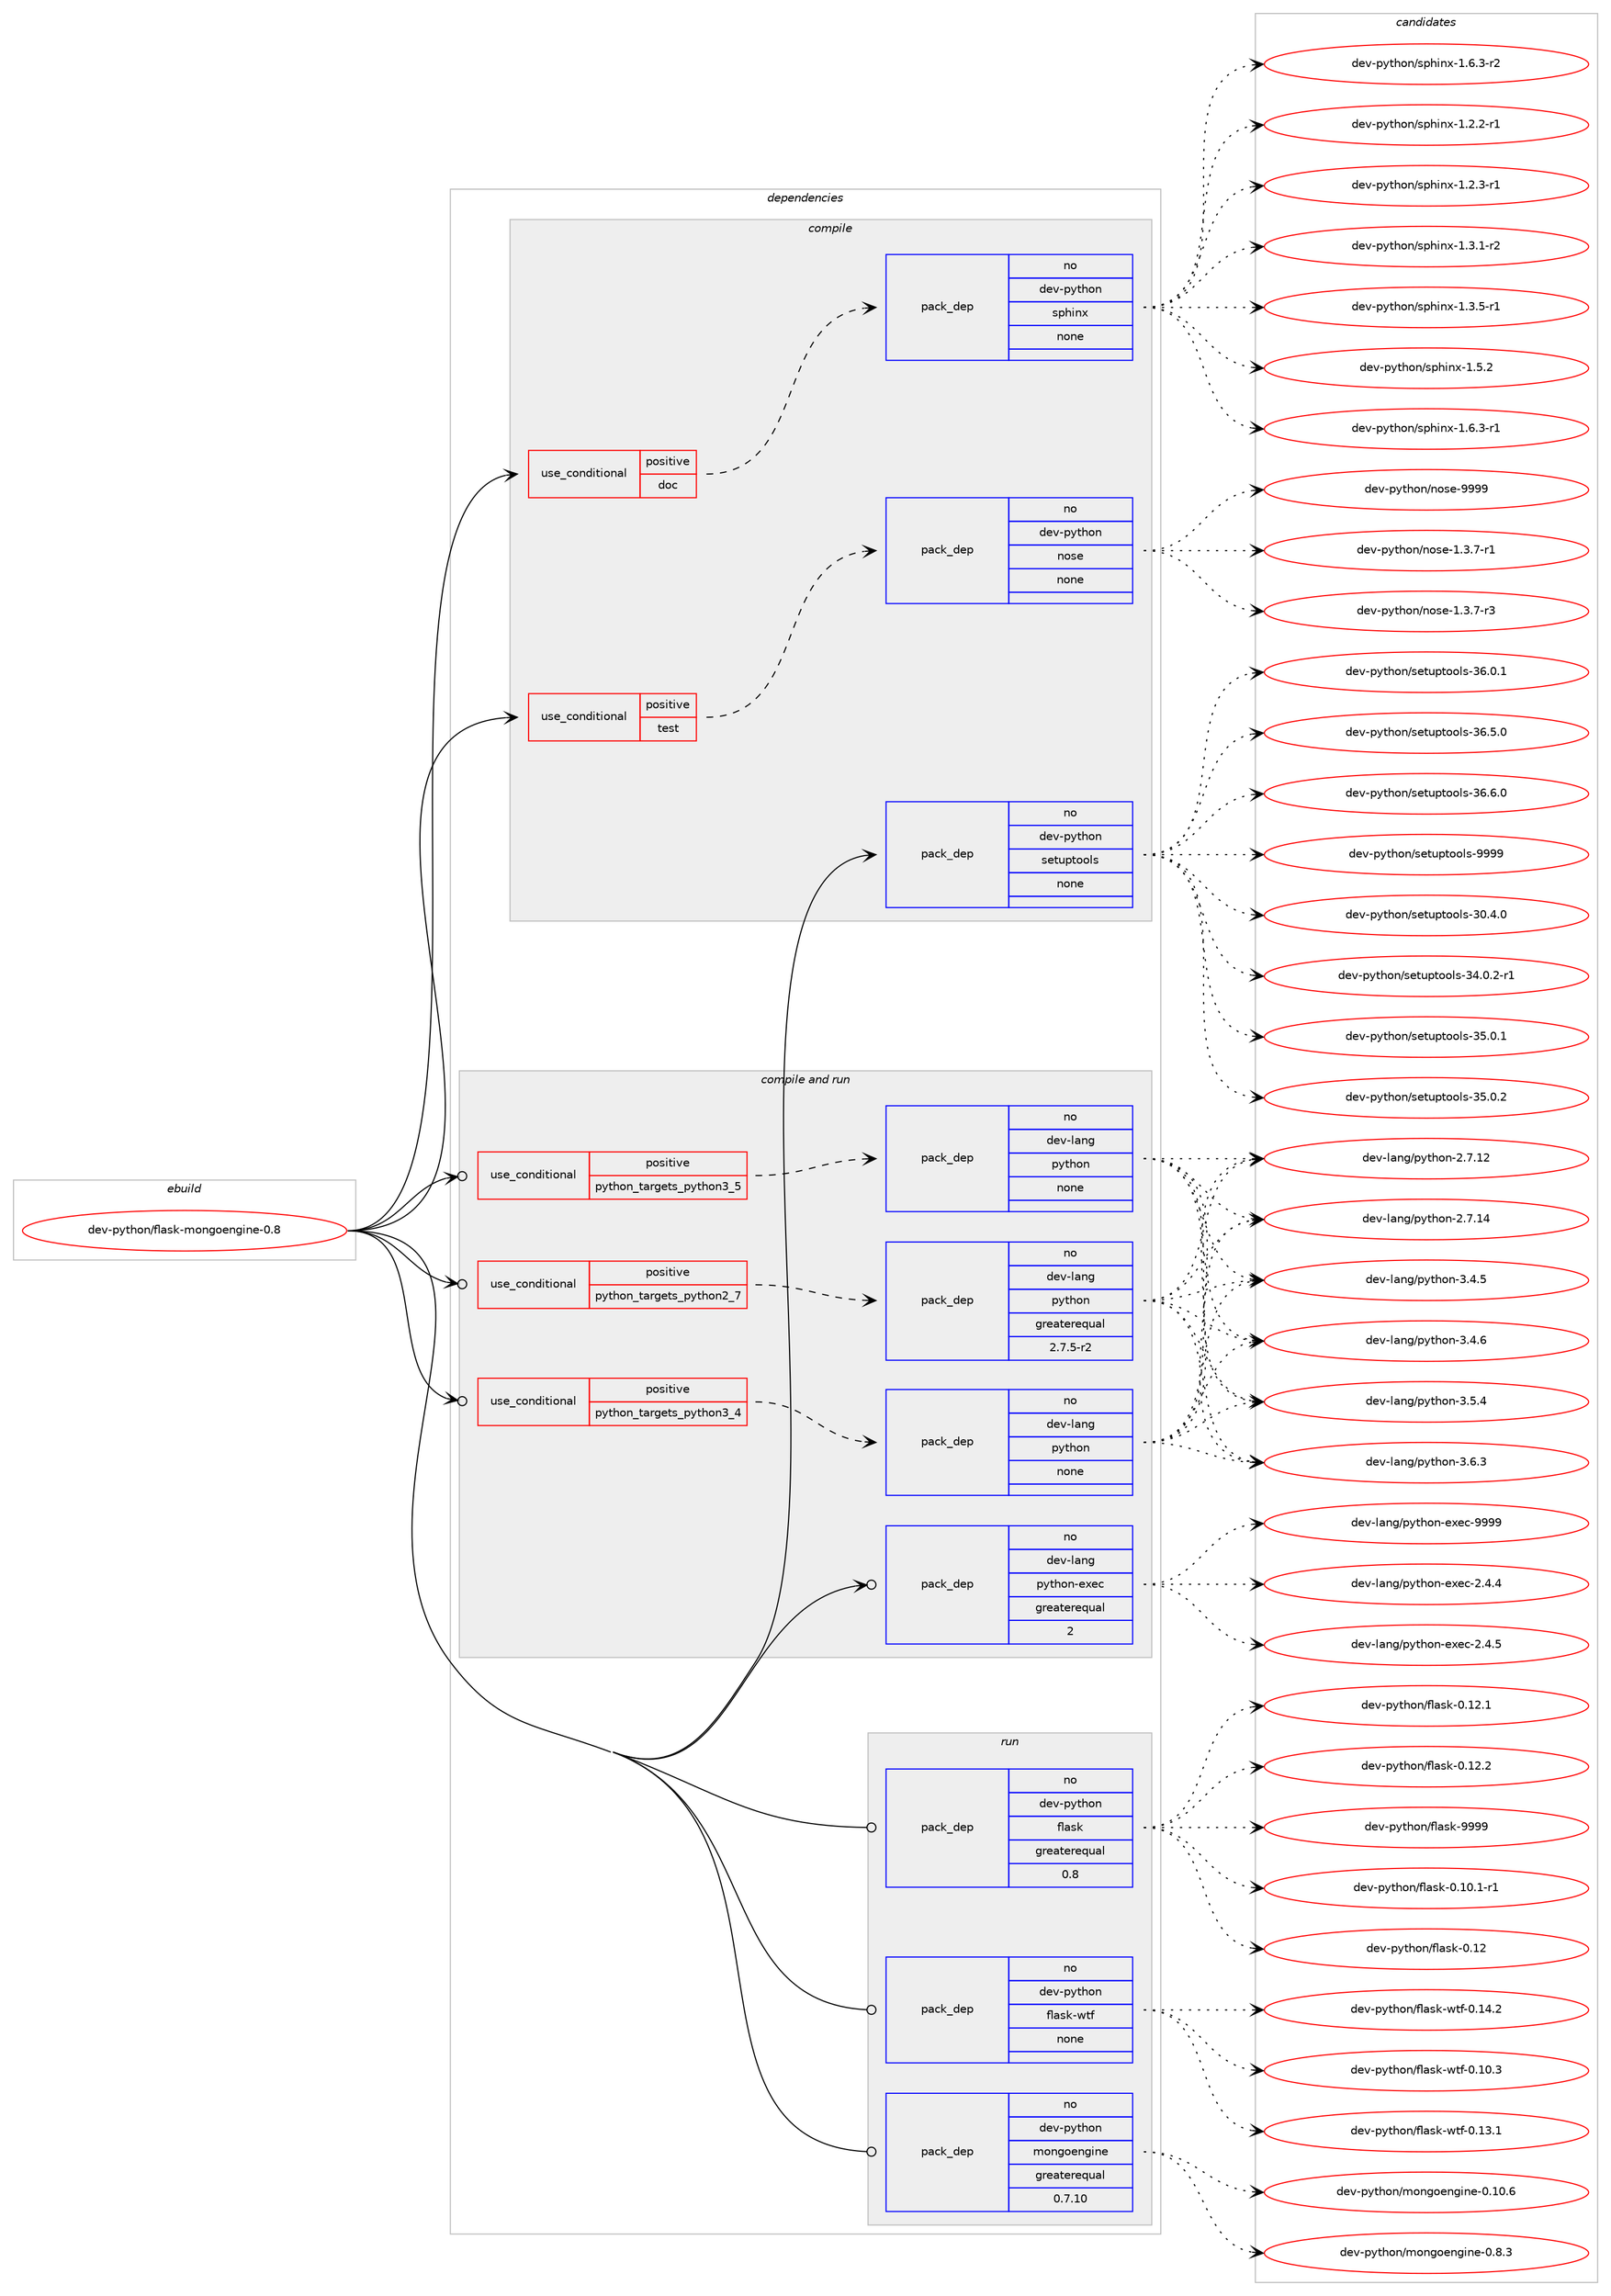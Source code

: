 digraph prolog {

# *************
# Graph options
# *************

newrank=true;
concentrate=true;
compound=true;
graph [rankdir=LR,fontname=Helvetica,fontsize=10,ranksep=1.5];#, ranksep=2.5, nodesep=0.2];
edge  [arrowhead=vee];
node  [fontname=Helvetica,fontsize=10];

# **********
# The ebuild
# **********

subgraph cluster_leftcol {
color=gray;
rank=same;
label=<<i>ebuild</i>>;
id [label="dev-python/flask-mongoengine-0.8", color=red, width=4, href="../dev-python/flask-mongoengine-0.8.svg"];
}

# ****************
# The dependencies
# ****************

subgraph cluster_midcol {
color=gray;
label=<<i>dependencies</i>>;
subgraph cluster_compile {
fillcolor="#eeeeee";
style=filled;
label=<<i>compile</i>>;
subgraph cond32846 {
dependency157606 [label=<<TABLE BORDER="0" CELLBORDER="1" CELLSPACING="0" CELLPADDING="4"><TR><TD ROWSPAN="3" CELLPADDING="10">use_conditional</TD></TR><TR><TD>positive</TD></TR><TR><TD>doc</TD></TR></TABLE>>, shape=none, color=red];
subgraph pack120922 {
dependency157607 [label=<<TABLE BORDER="0" CELLBORDER="1" CELLSPACING="0" CELLPADDING="4" WIDTH="220"><TR><TD ROWSPAN="6" CELLPADDING="30">pack_dep</TD></TR><TR><TD WIDTH="110">no</TD></TR><TR><TD>dev-python</TD></TR><TR><TD>sphinx</TD></TR><TR><TD>none</TD></TR><TR><TD></TD></TR></TABLE>>, shape=none, color=blue];
}
dependency157606:e -> dependency157607:w [weight=20,style="dashed",arrowhead="vee"];
}
id:e -> dependency157606:w [weight=20,style="solid",arrowhead="vee"];
subgraph cond32847 {
dependency157608 [label=<<TABLE BORDER="0" CELLBORDER="1" CELLSPACING="0" CELLPADDING="4"><TR><TD ROWSPAN="3" CELLPADDING="10">use_conditional</TD></TR><TR><TD>positive</TD></TR><TR><TD>test</TD></TR></TABLE>>, shape=none, color=red];
subgraph pack120923 {
dependency157609 [label=<<TABLE BORDER="0" CELLBORDER="1" CELLSPACING="0" CELLPADDING="4" WIDTH="220"><TR><TD ROWSPAN="6" CELLPADDING="30">pack_dep</TD></TR><TR><TD WIDTH="110">no</TD></TR><TR><TD>dev-python</TD></TR><TR><TD>nose</TD></TR><TR><TD>none</TD></TR><TR><TD></TD></TR></TABLE>>, shape=none, color=blue];
}
dependency157608:e -> dependency157609:w [weight=20,style="dashed",arrowhead="vee"];
}
id:e -> dependency157608:w [weight=20,style="solid",arrowhead="vee"];
subgraph pack120924 {
dependency157610 [label=<<TABLE BORDER="0" CELLBORDER="1" CELLSPACING="0" CELLPADDING="4" WIDTH="220"><TR><TD ROWSPAN="6" CELLPADDING="30">pack_dep</TD></TR><TR><TD WIDTH="110">no</TD></TR><TR><TD>dev-python</TD></TR><TR><TD>setuptools</TD></TR><TR><TD>none</TD></TR><TR><TD></TD></TR></TABLE>>, shape=none, color=blue];
}
id:e -> dependency157610:w [weight=20,style="solid",arrowhead="vee"];
}
subgraph cluster_compileandrun {
fillcolor="#eeeeee";
style=filled;
label=<<i>compile and run</i>>;
subgraph cond32848 {
dependency157611 [label=<<TABLE BORDER="0" CELLBORDER="1" CELLSPACING="0" CELLPADDING="4"><TR><TD ROWSPAN="3" CELLPADDING="10">use_conditional</TD></TR><TR><TD>positive</TD></TR><TR><TD>python_targets_python2_7</TD></TR></TABLE>>, shape=none, color=red];
subgraph pack120925 {
dependency157612 [label=<<TABLE BORDER="0" CELLBORDER="1" CELLSPACING="0" CELLPADDING="4" WIDTH="220"><TR><TD ROWSPAN="6" CELLPADDING="30">pack_dep</TD></TR><TR><TD WIDTH="110">no</TD></TR><TR><TD>dev-lang</TD></TR><TR><TD>python</TD></TR><TR><TD>greaterequal</TD></TR><TR><TD>2.7.5-r2</TD></TR></TABLE>>, shape=none, color=blue];
}
dependency157611:e -> dependency157612:w [weight=20,style="dashed",arrowhead="vee"];
}
id:e -> dependency157611:w [weight=20,style="solid",arrowhead="odotvee"];
subgraph cond32849 {
dependency157613 [label=<<TABLE BORDER="0" CELLBORDER="1" CELLSPACING="0" CELLPADDING="4"><TR><TD ROWSPAN="3" CELLPADDING="10">use_conditional</TD></TR><TR><TD>positive</TD></TR><TR><TD>python_targets_python3_4</TD></TR></TABLE>>, shape=none, color=red];
subgraph pack120926 {
dependency157614 [label=<<TABLE BORDER="0" CELLBORDER="1" CELLSPACING="0" CELLPADDING="4" WIDTH="220"><TR><TD ROWSPAN="6" CELLPADDING="30">pack_dep</TD></TR><TR><TD WIDTH="110">no</TD></TR><TR><TD>dev-lang</TD></TR><TR><TD>python</TD></TR><TR><TD>none</TD></TR><TR><TD></TD></TR></TABLE>>, shape=none, color=blue];
}
dependency157613:e -> dependency157614:w [weight=20,style="dashed",arrowhead="vee"];
}
id:e -> dependency157613:w [weight=20,style="solid",arrowhead="odotvee"];
subgraph cond32850 {
dependency157615 [label=<<TABLE BORDER="0" CELLBORDER="1" CELLSPACING="0" CELLPADDING="4"><TR><TD ROWSPAN="3" CELLPADDING="10">use_conditional</TD></TR><TR><TD>positive</TD></TR><TR><TD>python_targets_python3_5</TD></TR></TABLE>>, shape=none, color=red];
subgraph pack120927 {
dependency157616 [label=<<TABLE BORDER="0" CELLBORDER="1" CELLSPACING="0" CELLPADDING="4" WIDTH="220"><TR><TD ROWSPAN="6" CELLPADDING="30">pack_dep</TD></TR><TR><TD WIDTH="110">no</TD></TR><TR><TD>dev-lang</TD></TR><TR><TD>python</TD></TR><TR><TD>none</TD></TR><TR><TD></TD></TR></TABLE>>, shape=none, color=blue];
}
dependency157615:e -> dependency157616:w [weight=20,style="dashed",arrowhead="vee"];
}
id:e -> dependency157615:w [weight=20,style="solid",arrowhead="odotvee"];
subgraph pack120928 {
dependency157617 [label=<<TABLE BORDER="0" CELLBORDER="1" CELLSPACING="0" CELLPADDING="4" WIDTH="220"><TR><TD ROWSPAN="6" CELLPADDING="30">pack_dep</TD></TR><TR><TD WIDTH="110">no</TD></TR><TR><TD>dev-lang</TD></TR><TR><TD>python-exec</TD></TR><TR><TD>greaterequal</TD></TR><TR><TD>2</TD></TR></TABLE>>, shape=none, color=blue];
}
id:e -> dependency157617:w [weight=20,style="solid",arrowhead="odotvee"];
}
subgraph cluster_run {
fillcolor="#eeeeee";
style=filled;
label=<<i>run</i>>;
subgraph pack120929 {
dependency157618 [label=<<TABLE BORDER="0" CELLBORDER="1" CELLSPACING="0" CELLPADDING="4" WIDTH="220"><TR><TD ROWSPAN="6" CELLPADDING="30">pack_dep</TD></TR><TR><TD WIDTH="110">no</TD></TR><TR><TD>dev-python</TD></TR><TR><TD>flask</TD></TR><TR><TD>greaterequal</TD></TR><TR><TD>0.8</TD></TR></TABLE>>, shape=none, color=blue];
}
id:e -> dependency157618:w [weight=20,style="solid",arrowhead="odot"];
subgraph pack120930 {
dependency157619 [label=<<TABLE BORDER="0" CELLBORDER="1" CELLSPACING="0" CELLPADDING="4" WIDTH="220"><TR><TD ROWSPAN="6" CELLPADDING="30">pack_dep</TD></TR><TR><TD WIDTH="110">no</TD></TR><TR><TD>dev-python</TD></TR><TR><TD>flask-wtf</TD></TR><TR><TD>none</TD></TR><TR><TD></TD></TR></TABLE>>, shape=none, color=blue];
}
id:e -> dependency157619:w [weight=20,style="solid",arrowhead="odot"];
subgraph pack120931 {
dependency157620 [label=<<TABLE BORDER="0" CELLBORDER="1" CELLSPACING="0" CELLPADDING="4" WIDTH="220"><TR><TD ROWSPAN="6" CELLPADDING="30">pack_dep</TD></TR><TR><TD WIDTH="110">no</TD></TR><TR><TD>dev-python</TD></TR><TR><TD>mongoengine</TD></TR><TR><TD>greaterequal</TD></TR><TR><TD>0.7.10</TD></TR></TABLE>>, shape=none, color=blue];
}
id:e -> dependency157620:w [weight=20,style="solid",arrowhead="odot"];
}
}

# **************
# The candidates
# **************

subgraph cluster_choices {
rank=same;
color=gray;
label=<<i>candidates</i>>;

subgraph choice120922 {
color=black;
nodesep=1;
choice10010111845112121116104111110471151121041051101204549465046504511449 [label="dev-python/sphinx-1.2.2-r1", color=red, width=4,href="../dev-python/sphinx-1.2.2-r1.svg"];
choice10010111845112121116104111110471151121041051101204549465046514511449 [label="dev-python/sphinx-1.2.3-r1", color=red, width=4,href="../dev-python/sphinx-1.2.3-r1.svg"];
choice10010111845112121116104111110471151121041051101204549465146494511450 [label="dev-python/sphinx-1.3.1-r2", color=red, width=4,href="../dev-python/sphinx-1.3.1-r2.svg"];
choice10010111845112121116104111110471151121041051101204549465146534511449 [label="dev-python/sphinx-1.3.5-r1", color=red, width=4,href="../dev-python/sphinx-1.3.5-r1.svg"];
choice1001011184511212111610411111047115112104105110120454946534650 [label="dev-python/sphinx-1.5.2", color=red, width=4,href="../dev-python/sphinx-1.5.2.svg"];
choice10010111845112121116104111110471151121041051101204549465446514511449 [label="dev-python/sphinx-1.6.3-r1", color=red, width=4,href="../dev-python/sphinx-1.6.3-r1.svg"];
choice10010111845112121116104111110471151121041051101204549465446514511450 [label="dev-python/sphinx-1.6.3-r2", color=red, width=4,href="../dev-python/sphinx-1.6.3-r2.svg"];
dependency157607:e -> choice10010111845112121116104111110471151121041051101204549465046504511449:w [style=dotted,weight="100"];
dependency157607:e -> choice10010111845112121116104111110471151121041051101204549465046514511449:w [style=dotted,weight="100"];
dependency157607:e -> choice10010111845112121116104111110471151121041051101204549465146494511450:w [style=dotted,weight="100"];
dependency157607:e -> choice10010111845112121116104111110471151121041051101204549465146534511449:w [style=dotted,weight="100"];
dependency157607:e -> choice1001011184511212111610411111047115112104105110120454946534650:w [style=dotted,weight="100"];
dependency157607:e -> choice10010111845112121116104111110471151121041051101204549465446514511449:w [style=dotted,weight="100"];
dependency157607:e -> choice10010111845112121116104111110471151121041051101204549465446514511450:w [style=dotted,weight="100"];
}
subgraph choice120923 {
color=black;
nodesep=1;
choice10010111845112121116104111110471101111151014549465146554511449 [label="dev-python/nose-1.3.7-r1", color=red, width=4,href="../dev-python/nose-1.3.7-r1.svg"];
choice10010111845112121116104111110471101111151014549465146554511451 [label="dev-python/nose-1.3.7-r3", color=red, width=4,href="../dev-python/nose-1.3.7-r3.svg"];
choice10010111845112121116104111110471101111151014557575757 [label="dev-python/nose-9999", color=red, width=4,href="../dev-python/nose-9999.svg"];
dependency157609:e -> choice10010111845112121116104111110471101111151014549465146554511449:w [style=dotted,weight="100"];
dependency157609:e -> choice10010111845112121116104111110471101111151014549465146554511451:w [style=dotted,weight="100"];
dependency157609:e -> choice10010111845112121116104111110471101111151014557575757:w [style=dotted,weight="100"];
}
subgraph choice120924 {
color=black;
nodesep=1;
choice100101118451121211161041111104711510111611711211611111110811545514846524648 [label="dev-python/setuptools-30.4.0", color=red, width=4,href="../dev-python/setuptools-30.4.0.svg"];
choice1001011184511212111610411111047115101116117112116111111108115455152464846504511449 [label="dev-python/setuptools-34.0.2-r1", color=red, width=4,href="../dev-python/setuptools-34.0.2-r1.svg"];
choice100101118451121211161041111104711510111611711211611111110811545515346484649 [label="dev-python/setuptools-35.0.1", color=red, width=4,href="../dev-python/setuptools-35.0.1.svg"];
choice100101118451121211161041111104711510111611711211611111110811545515346484650 [label="dev-python/setuptools-35.0.2", color=red, width=4,href="../dev-python/setuptools-35.0.2.svg"];
choice100101118451121211161041111104711510111611711211611111110811545515446484649 [label="dev-python/setuptools-36.0.1", color=red, width=4,href="../dev-python/setuptools-36.0.1.svg"];
choice100101118451121211161041111104711510111611711211611111110811545515446534648 [label="dev-python/setuptools-36.5.0", color=red, width=4,href="../dev-python/setuptools-36.5.0.svg"];
choice100101118451121211161041111104711510111611711211611111110811545515446544648 [label="dev-python/setuptools-36.6.0", color=red, width=4,href="../dev-python/setuptools-36.6.0.svg"];
choice10010111845112121116104111110471151011161171121161111111081154557575757 [label="dev-python/setuptools-9999", color=red, width=4,href="../dev-python/setuptools-9999.svg"];
dependency157610:e -> choice100101118451121211161041111104711510111611711211611111110811545514846524648:w [style=dotted,weight="100"];
dependency157610:e -> choice1001011184511212111610411111047115101116117112116111111108115455152464846504511449:w [style=dotted,weight="100"];
dependency157610:e -> choice100101118451121211161041111104711510111611711211611111110811545515346484649:w [style=dotted,weight="100"];
dependency157610:e -> choice100101118451121211161041111104711510111611711211611111110811545515346484650:w [style=dotted,weight="100"];
dependency157610:e -> choice100101118451121211161041111104711510111611711211611111110811545515446484649:w [style=dotted,weight="100"];
dependency157610:e -> choice100101118451121211161041111104711510111611711211611111110811545515446534648:w [style=dotted,weight="100"];
dependency157610:e -> choice100101118451121211161041111104711510111611711211611111110811545515446544648:w [style=dotted,weight="100"];
dependency157610:e -> choice10010111845112121116104111110471151011161171121161111111081154557575757:w [style=dotted,weight="100"];
}
subgraph choice120925 {
color=black;
nodesep=1;
choice10010111845108971101034711212111610411111045504655464950 [label="dev-lang/python-2.7.12", color=red, width=4,href="../dev-lang/python-2.7.12.svg"];
choice10010111845108971101034711212111610411111045504655464952 [label="dev-lang/python-2.7.14", color=red, width=4,href="../dev-lang/python-2.7.14.svg"];
choice100101118451089711010347112121116104111110455146524653 [label="dev-lang/python-3.4.5", color=red, width=4,href="../dev-lang/python-3.4.5.svg"];
choice100101118451089711010347112121116104111110455146524654 [label="dev-lang/python-3.4.6", color=red, width=4,href="../dev-lang/python-3.4.6.svg"];
choice100101118451089711010347112121116104111110455146534652 [label="dev-lang/python-3.5.4", color=red, width=4,href="../dev-lang/python-3.5.4.svg"];
choice100101118451089711010347112121116104111110455146544651 [label="dev-lang/python-3.6.3", color=red, width=4,href="../dev-lang/python-3.6.3.svg"];
dependency157612:e -> choice10010111845108971101034711212111610411111045504655464950:w [style=dotted,weight="100"];
dependency157612:e -> choice10010111845108971101034711212111610411111045504655464952:w [style=dotted,weight="100"];
dependency157612:e -> choice100101118451089711010347112121116104111110455146524653:w [style=dotted,weight="100"];
dependency157612:e -> choice100101118451089711010347112121116104111110455146524654:w [style=dotted,weight="100"];
dependency157612:e -> choice100101118451089711010347112121116104111110455146534652:w [style=dotted,weight="100"];
dependency157612:e -> choice100101118451089711010347112121116104111110455146544651:w [style=dotted,weight="100"];
}
subgraph choice120926 {
color=black;
nodesep=1;
choice10010111845108971101034711212111610411111045504655464950 [label="dev-lang/python-2.7.12", color=red, width=4,href="../dev-lang/python-2.7.12.svg"];
choice10010111845108971101034711212111610411111045504655464952 [label="dev-lang/python-2.7.14", color=red, width=4,href="../dev-lang/python-2.7.14.svg"];
choice100101118451089711010347112121116104111110455146524653 [label="dev-lang/python-3.4.5", color=red, width=4,href="../dev-lang/python-3.4.5.svg"];
choice100101118451089711010347112121116104111110455146524654 [label="dev-lang/python-3.4.6", color=red, width=4,href="../dev-lang/python-3.4.6.svg"];
choice100101118451089711010347112121116104111110455146534652 [label="dev-lang/python-3.5.4", color=red, width=4,href="../dev-lang/python-3.5.4.svg"];
choice100101118451089711010347112121116104111110455146544651 [label="dev-lang/python-3.6.3", color=red, width=4,href="../dev-lang/python-3.6.3.svg"];
dependency157614:e -> choice10010111845108971101034711212111610411111045504655464950:w [style=dotted,weight="100"];
dependency157614:e -> choice10010111845108971101034711212111610411111045504655464952:w [style=dotted,weight="100"];
dependency157614:e -> choice100101118451089711010347112121116104111110455146524653:w [style=dotted,weight="100"];
dependency157614:e -> choice100101118451089711010347112121116104111110455146524654:w [style=dotted,weight="100"];
dependency157614:e -> choice100101118451089711010347112121116104111110455146534652:w [style=dotted,weight="100"];
dependency157614:e -> choice100101118451089711010347112121116104111110455146544651:w [style=dotted,weight="100"];
}
subgraph choice120927 {
color=black;
nodesep=1;
choice10010111845108971101034711212111610411111045504655464950 [label="dev-lang/python-2.7.12", color=red, width=4,href="../dev-lang/python-2.7.12.svg"];
choice10010111845108971101034711212111610411111045504655464952 [label="dev-lang/python-2.7.14", color=red, width=4,href="../dev-lang/python-2.7.14.svg"];
choice100101118451089711010347112121116104111110455146524653 [label="dev-lang/python-3.4.5", color=red, width=4,href="../dev-lang/python-3.4.5.svg"];
choice100101118451089711010347112121116104111110455146524654 [label="dev-lang/python-3.4.6", color=red, width=4,href="../dev-lang/python-3.4.6.svg"];
choice100101118451089711010347112121116104111110455146534652 [label="dev-lang/python-3.5.4", color=red, width=4,href="../dev-lang/python-3.5.4.svg"];
choice100101118451089711010347112121116104111110455146544651 [label="dev-lang/python-3.6.3", color=red, width=4,href="../dev-lang/python-3.6.3.svg"];
dependency157616:e -> choice10010111845108971101034711212111610411111045504655464950:w [style=dotted,weight="100"];
dependency157616:e -> choice10010111845108971101034711212111610411111045504655464952:w [style=dotted,weight="100"];
dependency157616:e -> choice100101118451089711010347112121116104111110455146524653:w [style=dotted,weight="100"];
dependency157616:e -> choice100101118451089711010347112121116104111110455146524654:w [style=dotted,weight="100"];
dependency157616:e -> choice100101118451089711010347112121116104111110455146534652:w [style=dotted,weight="100"];
dependency157616:e -> choice100101118451089711010347112121116104111110455146544651:w [style=dotted,weight="100"];
}
subgraph choice120928 {
color=black;
nodesep=1;
choice1001011184510897110103471121211161041111104510112010199455046524652 [label="dev-lang/python-exec-2.4.4", color=red, width=4,href="../dev-lang/python-exec-2.4.4.svg"];
choice1001011184510897110103471121211161041111104510112010199455046524653 [label="dev-lang/python-exec-2.4.5", color=red, width=4,href="../dev-lang/python-exec-2.4.5.svg"];
choice10010111845108971101034711212111610411111045101120101994557575757 [label="dev-lang/python-exec-9999", color=red, width=4,href="../dev-lang/python-exec-9999.svg"];
dependency157617:e -> choice1001011184510897110103471121211161041111104510112010199455046524652:w [style=dotted,weight="100"];
dependency157617:e -> choice1001011184510897110103471121211161041111104510112010199455046524653:w [style=dotted,weight="100"];
dependency157617:e -> choice10010111845108971101034711212111610411111045101120101994557575757:w [style=dotted,weight="100"];
}
subgraph choice120929 {
color=black;
nodesep=1;
choice100101118451121211161041111104710210897115107454846494846494511449 [label="dev-python/flask-0.10.1-r1", color=red, width=4,href="../dev-python/flask-0.10.1-r1.svg"];
choice1001011184511212111610411111047102108971151074548464950 [label="dev-python/flask-0.12", color=red, width=4,href="../dev-python/flask-0.12.svg"];
choice10010111845112121116104111110471021089711510745484649504649 [label="dev-python/flask-0.12.1", color=red, width=4,href="../dev-python/flask-0.12.1.svg"];
choice10010111845112121116104111110471021089711510745484649504650 [label="dev-python/flask-0.12.2", color=red, width=4,href="../dev-python/flask-0.12.2.svg"];
choice1001011184511212111610411111047102108971151074557575757 [label="dev-python/flask-9999", color=red, width=4,href="../dev-python/flask-9999.svg"];
dependency157618:e -> choice100101118451121211161041111104710210897115107454846494846494511449:w [style=dotted,weight="100"];
dependency157618:e -> choice1001011184511212111610411111047102108971151074548464950:w [style=dotted,weight="100"];
dependency157618:e -> choice10010111845112121116104111110471021089711510745484649504649:w [style=dotted,weight="100"];
dependency157618:e -> choice10010111845112121116104111110471021089711510745484649504650:w [style=dotted,weight="100"];
dependency157618:e -> choice1001011184511212111610411111047102108971151074557575757:w [style=dotted,weight="100"];
}
subgraph choice120930 {
color=black;
nodesep=1;
choice1001011184511212111610411111047102108971151074511911610245484649484651 [label="dev-python/flask-wtf-0.10.3", color=red, width=4,href="../dev-python/flask-wtf-0.10.3.svg"];
choice1001011184511212111610411111047102108971151074511911610245484649514649 [label="dev-python/flask-wtf-0.13.1", color=red, width=4,href="../dev-python/flask-wtf-0.13.1.svg"];
choice1001011184511212111610411111047102108971151074511911610245484649524650 [label="dev-python/flask-wtf-0.14.2", color=red, width=4,href="../dev-python/flask-wtf-0.14.2.svg"];
dependency157619:e -> choice1001011184511212111610411111047102108971151074511911610245484649484651:w [style=dotted,weight="100"];
dependency157619:e -> choice1001011184511212111610411111047102108971151074511911610245484649514649:w [style=dotted,weight="100"];
dependency157619:e -> choice1001011184511212111610411111047102108971151074511911610245484649524650:w [style=dotted,weight="100"];
}
subgraph choice120931 {
color=black;
nodesep=1;
choice100101118451121211161041111104710911111010311110111010310511010145484649484654 [label="dev-python/mongoengine-0.10.6", color=red, width=4,href="../dev-python/mongoengine-0.10.6.svg"];
choice1001011184511212111610411111047109111110103111101110103105110101454846564651 [label="dev-python/mongoengine-0.8.3", color=red, width=4,href="../dev-python/mongoengine-0.8.3.svg"];
dependency157620:e -> choice100101118451121211161041111104710911111010311110111010310511010145484649484654:w [style=dotted,weight="100"];
dependency157620:e -> choice1001011184511212111610411111047109111110103111101110103105110101454846564651:w [style=dotted,weight="100"];
}
}

}
